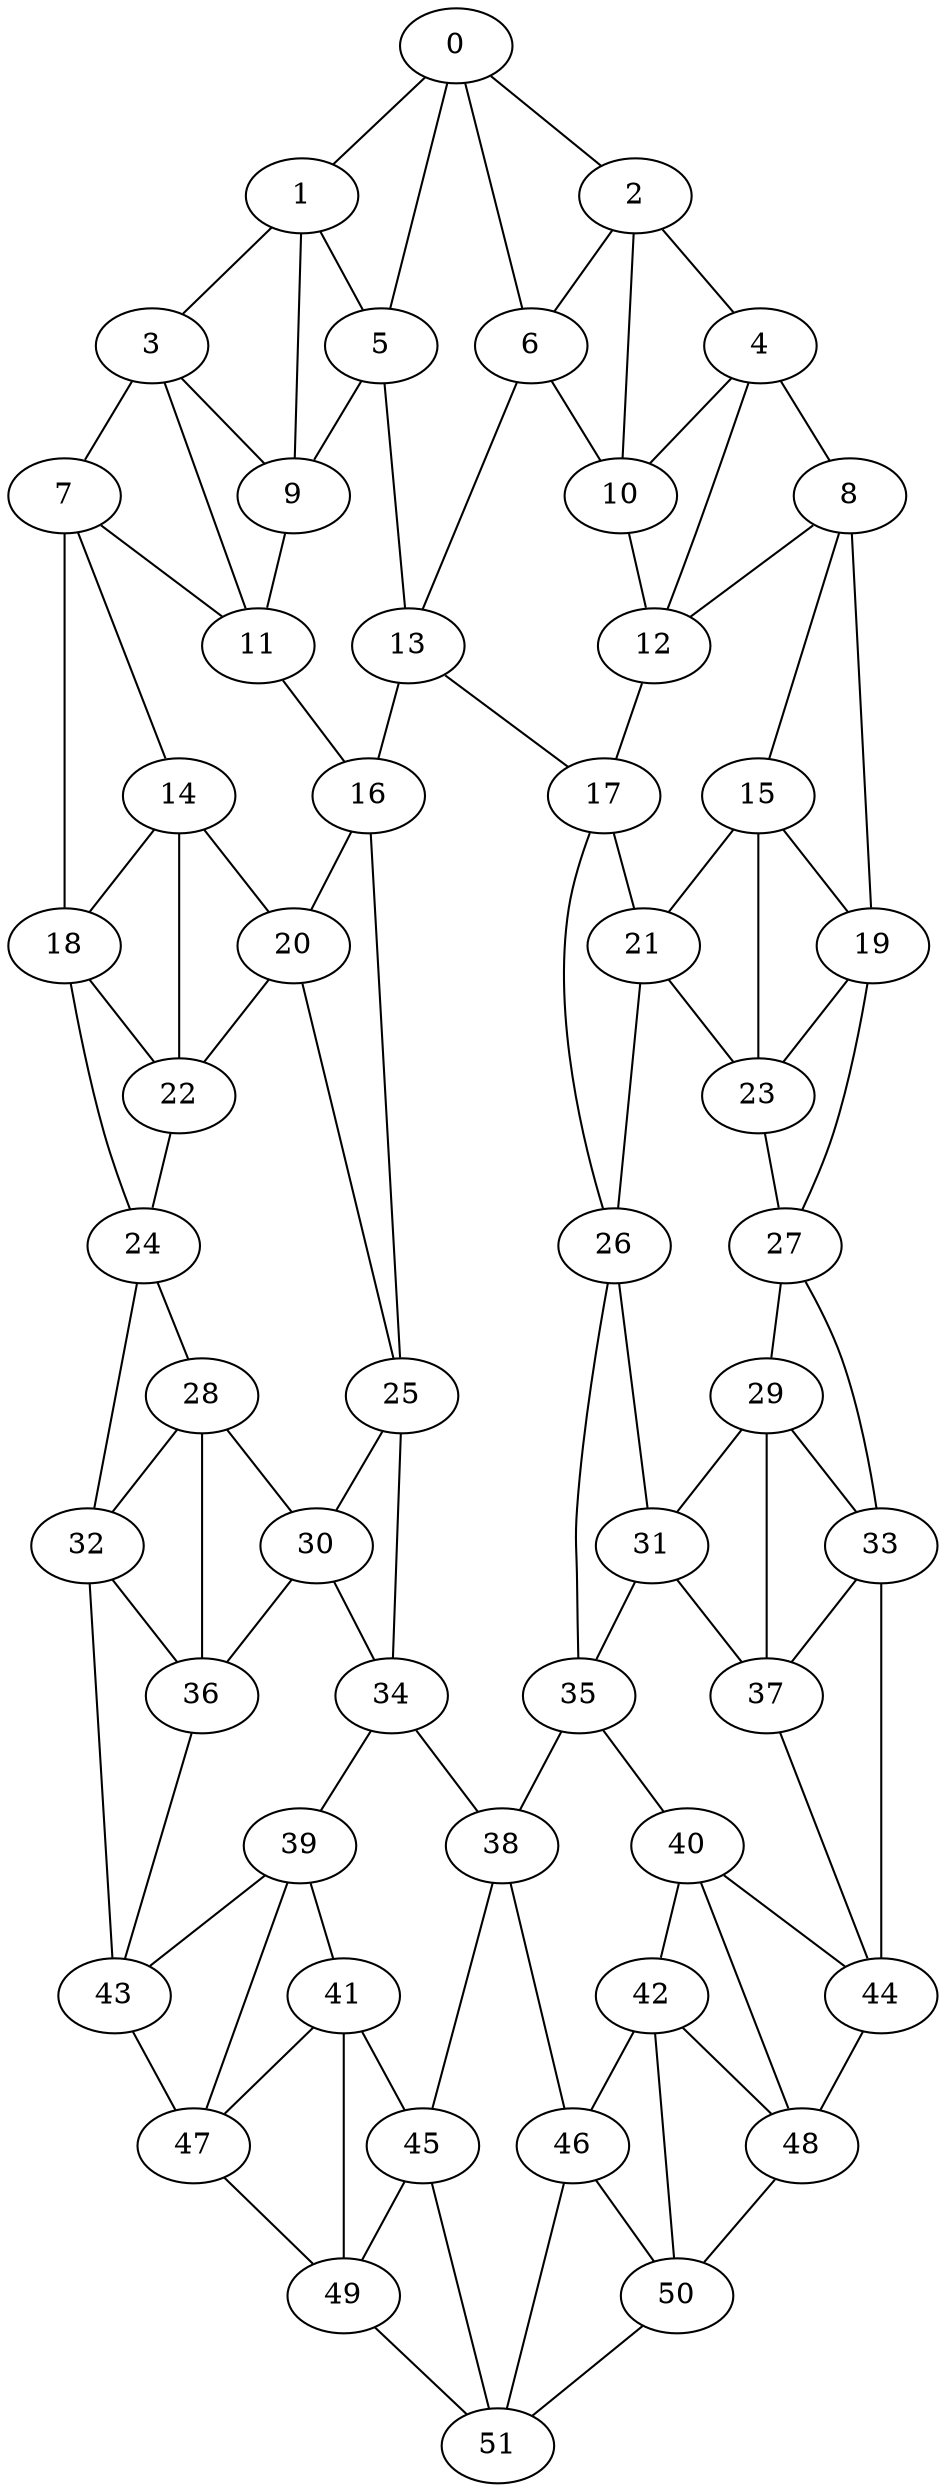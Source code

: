 graph g {0;1;2;3;4;5;6;7;8;9;10;11;12;13;14;15;16;17;18;19;20;21;22;23;24;25;26;27;28;29;30;31;32;33;34;35;36;37;38;39;40;41;42;43;44;45;46;47;48;49;50;51;0 -- 1;0 -- 2;0 -- 5;0 -- 6;1 -- 3;1 -- 5;1 -- 9;2 -- 4;2 -- 6;2 -- 10;3 -- 7;3 -- 9;3 -- 11;4 -- 8;4 -- 10;4 -- 12;5 -- 9;5 -- 13;6 -- 10;6 -- 13;7 -- 11;7 -- 14;7 -- 18;8 -- 12;8 -- 15;8 -- 19;9 -- 11;10 -- 12;11 -- 16;12 -- 17;13 -- 16;13 -- 17;14 -- 18;14 -- 20;14 -- 22;15 -- 19;15 -- 21;15 -- 23;16 -- 20;16 -- 25;17 -- 21;17 -- 26;18 -- 22;18 -- 24;19 -- 23;19 -- 27;20 -- 22;20 -- 25;21 -- 23;21 -- 26;22 -- 24;23 -- 27;24 -- 28;24 -- 32;25 -- 30;25 -- 34;26 -- 31;26 -- 35;27 -- 29;27 -- 33;28 -- 30;28 -- 32;28 -- 36;29 -- 31;29 -- 33;29 -- 37;30 -- 34;30 -- 36;31 -- 35;31 -- 37;32 -- 36;32 -- 43;33 -- 37;33 -- 44;34 -- 38;34 -- 39;35 -- 38;35 -- 40;36 -- 43;37 -- 44;38 -- 45;38 -- 46;39 -- 41;39 -- 43;39 -- 47;40 -- 42;40 -- 44;40 -- 48;41 -- 45;41 -- 47;41 -- 49;42 -- 46;42 -- 48;42 -- 50;43 -- 47;44 -- 48;45 -- 49;45 -- 51;46 -- 50;46 -- 51;47 -- 49;48 -- 50;49 -- 51;50 -- 51;}